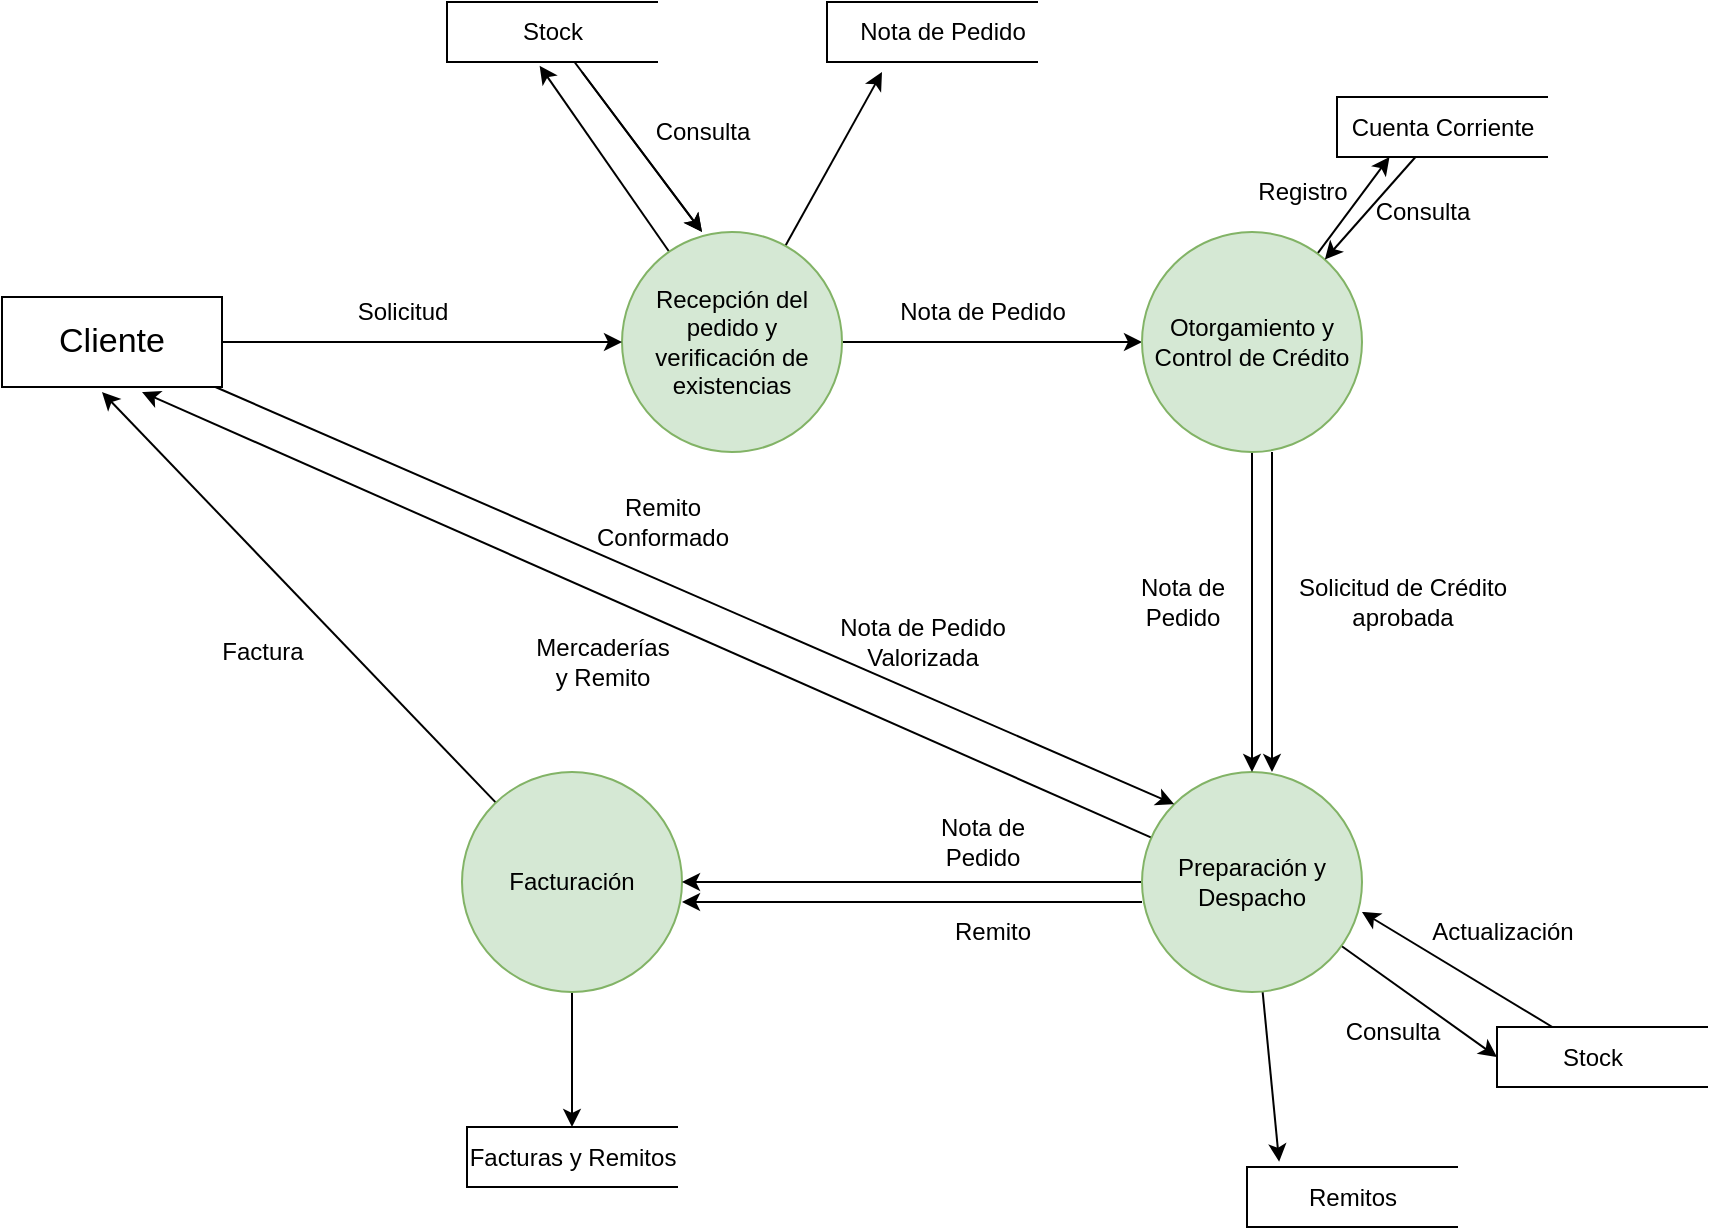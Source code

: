 <mxfile version="14.7.6" type="github">
  <diagram id="tbOJD9p2VRPzn0_YPtc9" name="Page-1">
    <mxGraphModel dx="1940" dy="1929" grid="1" gridSize="10" guides="1" tooltips="1" connect="1" arrows="1" fold="1" page="1" pageScale="1" pageWidth="827" pageHeight="1169" math="0" shadow="0">
      <root>
        <mxCell id="0" />
        <mxCell id="1" parent="0" />
        <mxCell id="ixZ_gmdfhWqnxYuAUtQI-32" style="edgeStyle=none;rounded=0;orthogonalLoop=1;jettySize=auto;html=1;" edge="1" parent="1" source="ixZ_gmdfhWqnxYuAUtQI-1">
          <mxGeometry relative="1" as="geometry">
            <mxPoint x="-140" y="160" as="targetPoint" />
          </mxGeometry>
        </mxCell>
        <mxCell id="ixZ_gmdfhWqnxYuAUtQI-77" style="edgeStyle=none;rounded=0;orthogonalLoop=1;jettySize=auto;html=1;entryX=0;entryY=0.5;entryDx=0;entryDy=0;" edge="1" parent="1" source="ixZ_gmdfhWqnxYuAUtQI-1" target="ixZ_gmdfhWqnxYuAUtQI-53">
          <mxGeometry relative="1" as="geometry" />
        </mxCell>
        <mxCell id="ixZ_gmdfhWqnxYuAUtQI-1" value="Facturación" style="ellipse;whiteSpace=wrap;html=1;aspect=fixed;fillColor=#d5e8d4;strokeColor=#82b366;" vertex="1" parent="1">
          <mxGeometry x="40" y="350" width="110" height="110" as="geometry" />
        </mxCell>
        <mxCell id="ixZ_gmdfhWqnxYuAUtQI-19" style="edgeStyle=none;rounded=0;orthogonalLoop=1;jettySize=auto;html=1;entryX=1;entryY=0.5;entryDx=0;entryDy=0;" edge="1" parent="1" source="ixZ_gmdfhWqnxYuAUtQI-6" target="ixZ_gmdfhWqnxYuAUtQI-1">
          <mxGeometry relative="1" as="geometry" />
        </mxCell>
        <mxCell id="ixZ_gmdfhWqnxYuAUtQI-40" style="edgeStyle=none;rounded=0;orthogonalLoop=1;jettySize=auto;html=1;" edge="1" parent="1" source="ixZ_gmdfhWqnxYuAUtQI-6">
          <mxGeometry relative="1" as="geometry">
            <mxPoint x="-120" y="160" as="targetPoint" />
          </mxGeometry>
        </mxCell>
        <mxCell id="ixZ_gmdfhWqnxYuAUtQI-72" style="edgeStyle=none;rounded=0;orthogonalLoop=1;jettySize=auto;html=1;entryX=-0.088;entryY=0.847;entryDx=0;entryDy=0;entryPerimeter=0;" edge="1" parent="1" source="ixZ_gmdfhWqnxYuAUtQI-6" target="ixZ_gmdfhWqnxYuAUtQI-46">
          <mxGeometry relative="1" as="geometry" />
        </mxCell>
        <mxCell id="ixZ_gmdfhWqnxYuAUtQI-73" style="edgeStyle=none;rounded=0;orthogonalLoop=1;jettySize=auto;html=1;entryX=0.5;entryY=1;entryDx=0;entryDy=0;" edge="1" parent="1" source="ixZ_gmdfhWqnxYuAUtQI-6" target="ixZ_gmdfhWqnxYuAUtQI-48">
          <mxGeometry relative="1" as="geometry" />
        </mxCell>
        <mxCell id="ixZ_gmdfhWqnxYuAUtQI-6" value="Preparación y Despacho" style="ellipse;whiteSpace=wrap;html=1;aspect=fixed;fillColor=#d5e8d4;strokeColor=#82b366;" vertex="1" parent="1">
          <mxGeometry x="380" y="350" width="110" height="110" as="geometry" />
        </mxCell>
        <mxCell id="ixZ_gmdfhWqnxYuAUtQI-10" style="edgeStyle=orthogonalEdgeStyle;rounded=0;orthogonalLoop=1;jettySize=auto;html=1;" edge="1" parent="1" source="ixZ_gmdfhWqnxYuAUtQI-7">
          <mxGeometry relative="1" as="geometry">
            <mxPoint x="380" y="135" as="targetPoint" />
          </mxGeometry>
        </mxCell>
        <mxCell id="ixZ_gmdfhWqnxYuAUtQI-59" style="edgeStyle=none;rounded=0;orthogonalLoop=1;jettySize=auto;html=1;entryX=1.062;entryY=0.559;entryDx=0;entryDy=0;entryPerimeter=0;" edge="1" parent="1" source="ixZ_gmdfhWqnxYuAUtQI-7" target="ixZ_gmdfhWqnxYuAUtQI-43">
          <mxGeometry relative="1" as="geometry">
            <mxPoint x="80" as="targetPoint" />
          </mxGeometry>
        </mxCell>
        <mxCell id="ixZ_gmdfhWqnxYuAUtQI-67" style="edgeStyle=none;rounded=0;orthogonalLoop=1;jettySize=auto;html=1;" edge="1" parent="1" source="ixZ_gmdfhWqnxYuAUtQI-7">
          <mxGeometry relative="1" as="geometry">
            <mxPoint x="250" as="targetPoint" />
          </mxGeometry>
        </mxCell>
        <mxCell id="ixZ_gmdfhWqnxYuAUtQI-7" value="Recepción del pedido y verificación de existencias" style="ellipse;whiteSpace=wrap;html=1;aspect=fixed;fillColor=#d5e8d4;strokeColor=#82b366;" vertex="1" parent="1">
          <mxGeometry x="120" y="80" width="110" height="110" as="geometry" />
        </mxCell>
        <mxCell id="ixZ_gmdfhWqnxYuAUtQI-17" style="edgeStyle=none;rounded=0;orthogonalLoop=1;jettySize=auto;html=1;" edge="1" parent="1" source="ixZ_gmdfhWqnxYuAUtQI-9" target="ixZ_gmdfhWqnxYuAUtQI-6">
          <mxGeometry relative="1" as="geometry">
            <Array as="points">
              <mxPoint x="435" y="320" />
            </Array>
          </mxGeometry>
        </mxCell>
        <mxCell id="ixZ_gmdfhWqnxYuAUtQI-68" style="edgeStyle=none;rounded=0;orthogonalLoop=1;jettySize=auto;html=1;entryX=1;entryY=0.75;entryDx=0;entryDy=0;" edge="1" parent="1" source="ixZ_gmdfhWqnxYuAUtQI-9" target="ixZ_gmdfhWqnxYuAUtQI-45">
          <mxGeometry relative="1" as="geometry">
            <mxPoint x="480" y="50" as="targetPoint" />
          </mxGeometry>
        </mxCell>
        <mxCell id="ixZ_gmdfhWqnxYuAUtQI-9" value="Otorgamiento y Control de Crédito" style="ellipse;whiteSpace=wrap;html=1;aspect=fixed;fillColor=#d5e8d4;strokeColor=#82b366;" vertex="1" parent="1">
          <mxGeometry x="380" y="80" width="110" height="110" as="geometry" />
        </mxCell>
        <mxCell id="ixZ_gmdfhWqnxYuAUtQI-11" value="Nota de Pedido" style="text;html=1;align=center;verticalAlign=middle;resizable=0;points=[];autosize=1;strokeColor=none;" vertex="1" parent="1">
          <mxGeometry x="250" y="110" width="100" height="20" as="geometry" />
        </mxCell>
        <mxCell id="ixZ_gmdfhWqnxYuAUtQI-18" value="Solicitud de Crédito&lt;br&gt;aprobada" style="text;html=1;align=center;verticalAlign=middle;resizable=0;points=[];autosize=1;strokeColor=none;" vertex="1" parent="1">
          <mxGeometry x="450" y="250" width="120" height="30" as="geometry" />
        </mxCell>
        <mxCell id="ixZ_gmdfhWqnxYuAUtQI-20" value="Remito" style="text;html=1;align=center;verticalAlign=middle;resizable=0;points=[];autosize=1;strokeColor=none;" vertex="1" parent="1">
          <mxGeometry x="280" y="420" width="50" height="20" as="geometry" />
        </mxCell>
        <mxCell id="ixZ_gmdfhWqnxYuAUtQI-24" style="edgeStyle=none;rounded=0;orthogonalLoop=1;jettySize=auto;html=1;" edge="1" parent="1">
          <mxGeometry relative="1" as="geometry">
            <mxPoint x="445" y="190" as="sourcePoint" />
            <mxPoint x="445" y="350" as="targetPoint" />
            <Array as="points">
              <mxPoint x="445" y="320" />
            </Array>
          </mxGeometry>
        </mxCell>
        <mxCell id="ixZ_gmdfhWqnxYuAUtQI-25" value="Nota de&lt;br&gt;Pedido" style="text;html=1;align=center;verticalAlign=middle;resizable=0;points=[];autosize=1;strokeColor=none;" vertex="1" parent="1">
          <mxGeometry x="370" y="250" width="60" height="30" as="geometry" />
        </mxCell>
        <mxCell id="ixZ_gmdfhWqnxYuAUtQI-27" value="Nota de&lt;br&gt;Pedido" style="text;html=1;align=center;verticalAlign=middle;resizable=0;points=[];autosize=1;strokeColor=none;" vertex="1" parent="1">
          <mxGeometry x="270" y="370" width="60" height="30" as="geometry" />
        </mxCell>
        <mxCell id="ixZ_gmdfhWqnxYuAUtQI-30" style="edgeStyle=none;rounded=0;orthogonalLoop=1;jettySize=auto;html=1;entryX=0;entryY=0.5;entryDx=0;entryDy=0;" edge="1" parent="1" source="ixZ_gmdfhWqnxYuAUtQI-28" target="ixZ_gmdfhWqnxYuAUtQI-7">
          <mxGeometry relative="1" as="geometry" />
        </mxCell>
        <mxCell id="ixZ_gmdfhWqnxYuAUtQI-39" style="edgeStyle=none;rounded=0;orthogonalLoop=1;jettySize=auto;html=1;entryX=0;entryY=0;entryDx=0;entryDy=0;" edge="1" parent="1" source="ixZ_gmdfhWqnxYuAUtQI-28" target="ixZ_gmdfhWqnxYuAUtQI-6">
          <mxGeometry relative="1" as="geometry" />
        </mxCell>
        <mxCell id="ixZ_gmdfhWqnxYuAUtQI-28" value="&lt;font style=&quot;font-size: 17px&quot;&gt;Cliente&lt;/font&gt;" style="rounded=0;whiteSpace=wrap;html=1;" vertex="1" parent="1">
          <mxGeometry x="-190" y="112.5" width="110" height="45" as="geometry" />
        </mxCell>
        <mxCell id="ixZ_gmdfhWqnxYuAUtQI-31" value="Solicitud" style="text;html=1;align=center;verticalAlign=middle;resizable=0;points=[];autosize=1;strokeColor=none;" vertex="1" parent="1">
          <mxGeometry x="-20" y="110" width="60" height="20" as="geometry" />
        </mxCell>
        <mxCell id="ixZ_gmdfhWqnxYuAUtQI-33" value="Factura" style="text;html=1;align=center;verticalAlign=middle;resizable=0;points=[];autosize=1;strokeColor=none;" vertex="1" parent="1">
          <mxGeometry x="-90" y="280" width="60" height="20" as="geometry" />
        </mxCell>
        <mxCell id="ixZ_gmdfhWqnxYuAUtQI-37" style="edgeStyle=none;rounded=0;orthogonalLoop=1;jettySize=auto;html=1;entryX=1;entryY=0.5;entryDx=0;entryDy=0;" edge="1" parent="1">
          <mxGeometry relative="1" as="geometry">
            <mxPoint x="380.0" y="415.0" as="sourcePoint" />
            <mxPoint x="150.0" y="415.0" as="targetPoint" />
          </mxGeometry>
        </mxCell>
        <mxCell id="ixZ_gmdfhWqnxYuAUtQI-38" value="Remito&lt;br&gt;Conformado" style="text;html=1;align=center;verticalAlign=middle;resizable=0;points=[];autosize=1;strokeColor=none;" vertex="1" parent="1">
          <mxGeometry x="100" y="210" width="80" height="30" as="geometry" />
        </mxCell>
        <mxCell id="ixZ_gmdfhWqnxYuAUtQI-41" value="Mercaderías&lt;br&gt;y Remito" style="text;html=1;align=center;verticalAlign=middle;resizable=0;points=[];autosize=1;strokeColor=none;" vertex="1" parent="1">
          <mxGeometry x="70" y="280" width="80" height="30" as="geometry" />
        </mxCell>
        <mxCell id="ixZ_gmdfhWqnxYuAUtQI-42" value="Nota de Pedido&lt;br&gt;Valorizada" style="text;html=1;align=center;verticalAlign=middle;resizable=0;points=[];autosize=1;strokeColor=none;" vertex="1" parent="1">
          <mxGeometry x="220" y="270" width="100" height="30" as="geometry" />
        </mxCell>
        <mxCell id="ixZ_gmdfhWqnxYuAUtQI-43" value="" style="shape=partialRectangle;whiteSpace=wrap;html=1;bottom=1;right=1;left=1;top=0;fillColor=none;routingCenterX=-0.5;rotation=90;" vertex="1" parent="1">
          <mxGeometry x="70" y="-72.5" width="30" height="105" as="geometry" />
        </mxCell>
        <mxCell id="ixZ_gmdfhWqnxYuAUtQI-44" value="" style="shape=partialRectangle;whiteSpace=wrap;html=1;bottom=1;right=1;left=1;top=0;fillColor=none;routingCenterX=-0.5;rotation=90;" vertex="1" parent="1">
          <mxGeometry x="260" y="-72.5" width="30" height="105" as="geometry" />
        </mxCell>
        <mxCell id="ixZ_gmdfhWqnxYuAUtQI-69" style="edgeStyle=none;rounded=0;orthogonalLoop=1;jettySize=auto;html=1;" edge="1" parent="1" source="ixZ_gmdfhWqnxYuAUtQI-45" target="ixZ_gmdfhWqnxYuAUtQI-9">
          <mxGeometry relative="1" as="geometry" />
        </mxCell>
        <mxCell id="ixZ_gmdfhWqnxYuAUtQI-45" value="" style="shape=partialRectangle;whiteSpace=wrap;html=1;bottom=1;right=1;left=1;top=0;fillColor=none;routingCenterX=-0.5;rotation=90;" vertex="1" parent="1">
          <mxGeometry x="515" y="-25" width="30" height="105" as="geometry" />
        </mxCell>
        <mxCell id="ixZ_gmdfhWqnxYuAUtQI-46" value="" style="shape=partialRectangle;whiteSpace=wrap;html=1;bottom=1;right=1;left=1;top=0;fillColor=none;routingCenterX=-0.5;rotation=90;" vertex="1" parent="1">
          <mxGeometry x="470" y="510" width="30" height="105" as="geometry" />
        </mxCell>
        <mxCell id="ixZ_gmdfhWqnxYuAUtQI-74" style="edgeStyle=none;rounded=0;orthogonalLoop=1;jettySize=auto;html=1;entryX=1;entryY=0.636;entryDx=0;entryDy=0;entryPerimeter=0;" edge="1" parent="1" source="ixZ_gmdfhWqnxYuAUtQI-48" target="ixZ_gmdfhWqnxYuAUtQI-6">
          <mxGeometry relative="1" as="geometry" />
        </mxCell>
        <mxCell id="ixZ_gmdfhWqnxYuAUtQI-48" value="" style="shape=partialRectangle;whiteSpace=wrap;html=1;bottom=1;right=1;left=1;top=0;fillColor=none;routingCenterX=-0.5;rotation=90;" vertex="1" parent="1">
          <mxGeometry x="595" y="440" width="30" height="105" as="geometry" />
        </mxCell>
        <mxCell id="ixZ_gmdfhWqnxYuAUtQI-49" value="Stock" style="text;html=1;align=center;verticalAlign=middle;resizable=0;points=[];autosize=1;strokeColor=none;" vertex="1" parent="1">
          <mxGeometry x="60" y="-30" width="50" height="20" as="geometry" />
        </mxCell>
        <mxCell id="ixZ_gmdfhWqnxYuAUtQI-50" value="&lt;font style=&quot;font-size: 12px&quot;&gt;Nota de Pedido&lt;/font&gt;" style="text;html=1;align=center;verticalAlign=middle;resizable=0;points=[];autosize=1;strokeColor=none;" vertex="1" parent="1">
          <mxGeometry x="230" y="-30" width="100" height="20" as="geometry" />
        </mxCell>
        <mxCell id="ixZ_gmdfhWqnxYuAUtQI-51" value="Cuenta Corriente" style="text;html=1;align=center;verticalAlign=middle;resizable=0;points=[];autosize=1;strokeColor=none;" vertex="1" parent="1">
          <mxGeometry x="475" y="17.5" width="110" height="20" as="geometry" />
        </mxCell>
        <mxCell id="ixZ_gmdfhWqnxYuAUtQI-52" value="Remitos" style="text;html=1;align=center;verticalAlign=middle;resizable=0;points=[];autosize=1;strokeColor=none;" vertex="1" parent="1">
          <mxGeometry x="455" y="552.5" width="60" height="20" as="geometry" />
        </mxCell>
        <mxCell id="ixZ_gmdfhWqnxYuAUtQI-53" value="" style="shape=partialRectangle;whiteSpace=wrap;html=1;bottom=1;right=1;left=1;top=0;fillColor=none;routingCenterX=-0.5;rotation=90;" vertex="1" parent="1">
          <mxGeometry x="80" y="490" width="30" height="105" as="geometry" />
        </mxCell>
        <mxCell id="ixZ_gmdfhWqnxYuAUtQI-56" value="Stock" style="text;html=1;align=center;verticalAlign=middle;resizable=0;points=[];autosize=1;strokeColor=none;" vertex="1" parent="1">
          <mxGeometry x="580" y="482.5" width="50" height="20" as="geometry" />
        </mxCell>
        <mxCell id="ixZ_gmdfhWqnxYuAUtQI-57" value="Facturas y Remitos" style="text;html=1;align=center;verticalAlign=middle;resizable=0;points=[];autosize=1;strokeColor=none;" vertex="1" parent="1">
          <mxGeometry x="35" y="532.5" width="120" height="20" as="geometry" />
        </mxCell>
        <mxCell id="ixZ_gmdfhWqnxYuAUtQI-61" style="edgeStyle=none;rounded=0;orthogonalLoop=1;jettySize=auto;html=1;" edge="1" parent="1">
          <mxGeometry relative="1" as="geometry">
            <mxPoint x="160" y="80" as="targetPoint" />
            <mxPoint x="100.005" as="sourcePoint" />
          </mxGeometry>
        </mxCell>
        <mxCell id="ixZ_gmdfhWqnxYuAUtQI-63" style="edgeStyle=none;rounded=0;orthogonalLoop=1;jettySize=auto;html=1;" edge="1" parent="1" source="ixZ_gmdfhWqnxYuAUtQI-43">
          <mxGeometry relative="1" as="geometry">
            <mxPoint x="160" y="80" as="targetPoint" />
            <mxPoint x="100.005" as="sourcePoint" />
          </mxGeometry>
        </mxCell>
        <mxCell id="ixZ_gmdfhWqnxYuAUtQI-65" value="Consulta" style="text;html=1;align=center;verticalAlign=middle;resizable=0;points=[];autosize=1;strokeColor=none;" vertex="1" parent="1">
          <mxGeometry x="130" y="20" width="60" height="20" as="geometry" />
        </mxCell>
        <mxCell id="ixZ_gmdfhWqnxYuAUtQI-70" value="Consulta" style="text;html=1;align=center;verticalAlign=middle;resizable=0;points=[];autosize=1;strokeColor=none;" vertex="1" parent="1">
          <mxGeometry x="490" y="60" width="60" height="20" as="geometry" />
        </mxCell>
        <mxCell id="ixZ_gmdfhWqnxYuAUtQI-71" value="Registro" style="text;html=1;align=center;verticalAlign=middle;resizable=0;points=[];autosize=1;strokeColor=none;" vertex="1" parent="1">
          <mxGeometry x="430" y="50" width="60" height="20" as="geometry" />
        </mxCell>
        <mxCell id="ixZ_gmdfhWqnxYuAUtQI-75" value="Actualización" style="text;html=1;align=center;verticalAlign=middle;resizable=0;points=[];autosize=1;strokeColor=none;" vertex="1" parent="1">
          <mxGeometry x="515" y="420" width="90" height="20" as="geometry" />
        </mxCell>
        <mxCell id="ixZ_gmdfhWqnxYuAUtQI-76" value="Consulta" style="text;html=1;align=center;verticalAlign=middle;resizable=0;points=[];autosize=1;strokeColor=none;" vertex="1" parent="1">
          <mxGeometry x="475" y="470" width="60" height="20" as="geometry" />
        </mxCell>
      </root>
    </mxGraphModel>
  </diagram>
</mxfile>
